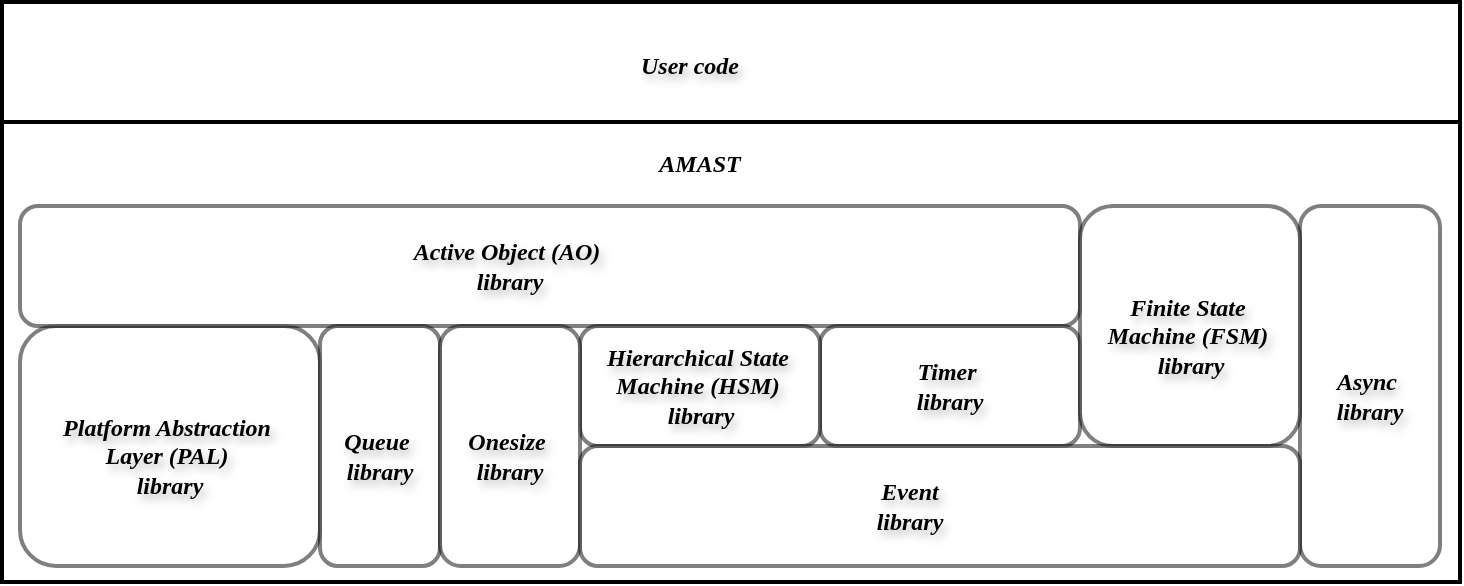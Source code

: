 <mxfile version="26.2.14">
  <diagram name="Page-1" id="IwW_IveIOJrHZqOf5t8q">
    <mxGraphModel dx="1426" dy="732" grid="0" gridSize="10" guides="1" tooltips="1" connect="1" arrows="1" fold="1" page="0" pageScale="1" pageWidth="850" pageHeight="1100" background="light-dark(#FFFFFF,#FFFFFF)" math="0" shadow="0">
      <root>
        <mxCell id="0" />
        <mxCell id="1" parent="0" />
        <mxCell id="K4rGlCH-nHGtxyMklkGN-1" value="" style="rounded=1;whiteSpace=wrap;html=1;fillColor=light-dark(#FFFFFF,#33FFFF);strokeColor=light-dark(#000000,#000000);fontFamily=Comic Sans MS;fontColor=light-dark(#000000,#000000);textShadow=1;fontStyle=3;fontSize=12;opacity=50;strokeWidth=2;" vertex="1" parent="1">
          <mxGeometry x="40" y="500" width="150" height="120" as="geometry" />
        </mxCell>
        <mxCell id="K4rGlCH-nHGtxyMklkGN-2" value="&lt;div&gt;Platform Abstraction&amp;nbsp;&lt;/div&gt;&lt;div&gt;Layer (PAL)&amp;nbsp;&lt;/div&gt;&lt;div&gt;library&lt;/div&gt;" style="text;strokeColor=none;align=center;fillColor=none;html=1;verticalAlign=middle;whiteSpace=wrap;rounded=1;fontFamily=Comic Sans MS;fontColor=light-dark(#000000,#000000);textShadow=1;fontStyle=3;fontSize=12;opacity=50;strokeWidth=2;" vertex="1" parent="1">
          <mxGeometry x="40" y="550" width="150" height="30" as="geometry" />
        </mxCell>
        <mxCell id="K4rGlCH-nHGtxyMklkGN-3" value="" style="rounded=1;whiteSpace=wrap;html=1;fillColor=light-dark(#FFFFFF,#FF0080);strokeColor=light-dark(#000000,#000000);fontFamily=Comic Sans MS;fontColor=light-dark(#000000,#000000);textShadow=1;fontStyle=3;fontSize=12;opacity=50;strokeWidth=2;" vertex="1" parent="1">
          <mxGeometry x="40" y="440" width="530" height="60" as="geometry" />
        </mxCell>
        <mxCell id="K4rGlCH-nHGtxyMklkGN-4" value="&lt;div&gt;Active Object (AO)&amp;nbsp;&lt;/div&gt;&lt;div&gt;library&lt;/div&gt;" style="text;strokeColor=none;align=center;fillColor=none;html=1;verticalAlign=middle;whiteSpace=wrap;rounded=1;fontFamily=Comic Sans MS;fontColor=light-dark(#000000,#000000);textShadow=1;fontStyle=3;fontSize=12;opacity=50;strokeWidth=2;" vertex="1" parent="1">
          <mxGeometry x="160" y="455" width="250" height="30" as="geometry" />
        </mxCell>
        <mxCell id="K4rGlCH-nHGtxyMklkGN-6" value="" style="rounded=1;whiteSpace=wrap;html=1;fillColor=light-dark(#FFFFFF,#F19C99);strokeColor=light-dark(#000000,#000000);fontFamily=Comic Sans MS;fontColor=light-dark(#000000,#000000);textShadow=1;fontStyle=3;fontSize=12;opacity=50;strokeWidth=2;" vertex="1" parent="1">
          <mxGeometry x="440" y="500" width="130" height="60" as="geometry" />
        </mxCell>
        <mxCell id="K4rGlCH-nHGtxyMklkGN-7" value="&lt;div&gt;Timer&amp;nbsp;&lt;/div&gt;&lt;div&gt;library&lt;/div&gt;" style="text;strokeColor=none;align=center;fillColor=none;html=1;verticalAlign=middle;whiteSpace=wrap;rounded=1;fontFamily=Comic Sans MS;fontColor=light-dark(#000000,#000000);textShadow=1;fontStyle=3;fontSize=12;opacity=50;strokeWidth=2;" vertex="1" parent="1">
          <mxGeometry x="480" y="515" width="50" height="30" as="geometry" />
        </mxCell>
        <mxCell id="K4rGlCH-nHGtxyMklkGN-10" value="" style="rounded=1;whiteSpace=wrap;html=1;fillColor=light-dark(#FFFFFF,#E5CCFF);strokeColor=light-dark(#000000,#000000);fontFamily=Comic Sans MS;fontColor=light-dark(#000000,#000000);textShadow=1;fontStyle=3;fontSize=12;opacity=50;strokeWidth=2;" vertex="1" parent="1">
          <mxGeometry x="320" y="500" width="120" height="60" as="geometry" />
        </mxCell>
        <mxCell id="K4rGlCH-nHGtxyMklkGN-11" value="&lt;div&gt;Hierarchical State&amp;nbsp;&lt;/div&gt;&lt;div&gt;Machine (HSM)&amp;nbsp;&lt;/div&gt;&lt;div&gt;library&lt;/div&gt;" style="text;strokeColor=none;align=center;fillColor=none;html=1;verticalAlign=middle;whiteSpace=wrap;rounded=1;fontFamily=Comic Sans MS;fontColor=light-dark(#000000,#000000);textShadow=1;fontStyle=3;fontSize=12;opacity=50;strokeWidth=2;" vertex="1" parent="1">
          <mxGeometry x="327.5" y="515" width="105" height="30" as="geometry" />
        </mxCell>
        <mxCell id="K4rGlCH-nHGtxyMklkGN-12" value="" style="rounded=1;whiteSpace=wrap;html=1;fillColor=light-dark(#FFFFFF,#CDA2BE);strokeColor=light-dark(#000000,#000000);fontFamily=Comic Sans MS;fontColor=light-dark(#000000,#000000);textShadow=1;fontStyle=3;fontSize=12;opacity=50;strokeWidth=2;" vertex="1" parent="1">
          <mxGeometry x="680" y="440" width="70" height="180" as="geometry" />
        </mxCell>
        <mxCell id="K4rGlCH-nHGtxyMklkGN-13" value="&lt;div&gt;Async&amp;nbsp;&lt;/div&gt;&lt;div&gt;library&lt;/div&gt;" style="text;strokeColor=none;align=center;fillColor=none;html=1;verticalAlign=middle;whiteSpace=wrap;rounded=1;fontFamily=Comic Sans MS;fontColor=light-dark(#000000,#000000);textShadow=1;fontStyle=3;fontSize=12;opacity=50;strokeWidth=2;" vertex="1" parent="1">
          <mxGeometry x="690" y="520" width="50" height="30" as="geometry" />
        </mxCell>
        <mxCell id="K4rGlCH-nHGtxyMklkGN-14" value="" style="rounded=1;whiteSpace=wrap;html=1;fillColor=light-dark(#FFFFFF,#B266FF);strokeColor=light-dark(#000000,#000000);fontFamily=Comic Sans MS;fontColor=light-dark(#000000,#000000);textShadow=1;fontStyle=3;fontSize=12;opacity=50;strokeWidth=2;" vertex="1" parent="1">
          <mxGeometry x="190" y="500" width="60" height="120" as="geometry" />
        </mxCell>
        <mxCell id="K4rGlCH-nHGtxyMklkGN-15" value="&lt;div&gt;Queue&amp;nbsp;&lt;/div&gt;&lt;div&gt;library&lt;/div&gt;" style="text;strokeColor=none;align=center;fillColor=none;html=1;verticalAlign=middle;whiteSpace=wrap;rounded=1;fontFamily=Comic Sans MS;fontColor=light-dark(#000000,#000000);textShadow=1;fontStyle=3;fontSize=12;opacity=50;strokeWidth=2;" vertex="1" parent="1">
          <mxGeometry x="190" y="550" width="60" height="30" as="geometry" />
        </mxCell>
        <mxCell id="K4rGlCH-nHGtxyMklkGN-16" value="" style="rounded=1;whiteSpace=wrap;html=1;fillColor=light-dark(#FFFFFF,#33FF99);strokeColor=light-dark(#000000,#000000);fontFamily=Comic Sans MS;fontColor=light-dark(#000000,#000000);textShadow=1;fontStyle=3;fontSize=12;opacity=50;strokeWidth=2;" vertex="1" parent="1">
          <mxGeometry x="250" y="500" width="70" height="120" as="geometry" />
        </mxCell>
        <mxCell id="K4rGlCH-nHGtxyMklkGN-17" value="&lt;div&gt;Onesize&amp;nbsp;&lt;/div&gt;&lt;div&gt;library &lt;/div&gt;" style="text;strokeColor=none;align=center;fillColor=none;html=1;verticalAlign=middle;whiteSpace=wrap;rounded=1;fontFamily=Comic Sans MS;fontColor=light-dark(#000000,#000000);textShadow=1;fontStyle=3;fontSize=12;opacity=50;strokeWidth=2;" vertex="1" parent="1">
          <mxGeometry x="250" y="550" width="70" height="30" as="geometry" />
        </mxCell>
        <mxCell id="K4rGlCH-nHGtxyMklkGN-18" value="" style="rounded=1;whiteSpace=wrap;html=1;fillColor=light-dark(#FFFFFF,#CCCC00);strokeColor=light-dark(#000000,#000000);fontFamily=Comic Sans MS;fontColor=light-dark(#000000,#000000);textShadow=1;fontStyle=3;fontSize=12;opacity=50;strokeWidth=2;" vertex="1" parent="1">
          <mxGeometry x="570" y="440" width="110" height="120" as="geometry" />
        </mxCell>
        <mxCell id="K4rGlCH-nHGtxyMklkGN-19" value="&lt;div&gt;Finite State&amp;nbsp;&lt;/div&gt;&lt;div&gt;Machine (FSM)&amp;nbsp;&lt;/div&gt;&lt;div&gt;library&lt;/div&gt;" style="text;strokeColor=none;align=center;fillColor=light-dark(#FFFFFF,#66FFFF);html=1;verticalAlign=middle;whiteSpace=wrap;rounded=1;fontFamily=Comic Sans MS;fontColor=light-dark(#000000,#000000);textShadow=1;fontStyle=3;fontSize=12;opacity=0;strokeWidth=2;" vertex="1" parent="1">
          <mxGeometry x="572.5" y="490" width="105" height="30" as="geometry" />
        </mxCell>
        <mxCell id="K4rGlCH-nHGtxyMklkGN-22" value="" style="rounded=0;whiteSpace=wrap;html=1;fillColor=light-dark(#FFFFFF,#A9C4EB);strokeColor=light-dark(#000000,#000000);fontFamily=Comic Sans MS;fontColor=#000000;textShadow=1;fontStyle=3;fontSize=12;glass=0;strokeWidth=2;" vertex="1" parent="1">
          <mxGeometry x="31" y="338" width="729" height="60" as="geometry" />
        </mxCell>
        <mxCell id="K4rGlCH-nHGtxyMklkGN-23" value="User code" style="text;align=center;html=1;verticalAlign=middle;whiteSpace=wrap;rounded=1;fontFamily=Comic Sans MS;fontColor=light-dark(#000000,#000000);textShadow=1;fontStyle=3;fontSize=12;glass=0;fillColor=none;strokeColor=none;" vertex="1" parent="1">
          <mxGeometry x="320" y="355" width="110" height="30" as="geometry" />
        </mxCell>
        <mxCell id="K4rGlCH-nHGtxyMklkGN-26" value="" style="rounded=1;whiteSpace=wrap;html=1;fillColor=light-dark(#FFFFFF,#007FFF);strokeColor=light-dark(#000000,#000000);fontFamily=Comic Sans MS;fontColor=light-dark(#000000,#000000);textShadow=1;fontStyle=3;fontSize=12;opacity=50;strokeWidth=2;" vertex="1" parent="1">
          <mxGeometry x="320" y="560" width="360" height="60" as="geometry" />
        </mxCell>
        <mxCell id="K4rGlCH-nHGtxyMklkGN-27" value="&lt;div&gt;Event&lt;/div&gt;&lt;div&gt;library&lt;/div&gt;" style="text;strokeColor=none;align=center;fillColor=light-dark(#FFFFFF,#007FFF);html=1;verticalAlign=middle;whiteSpace=wrap;rounded=1;fontFamily=Comic Sans MS;fontColor=light-dark(#000000,#000000);textShadow=1;fontStyle=3;fontSize=12;opacity=0;strokeWidth=2;" vertex="1" parent="1">
          <mxGeometry x="460" y="575" width="50" height="30" as="geometry" />
        </mxCell>
        <mxCell id="K4rGlCH-nHGtxyMklkGN-28" value="" style="rounded=0;whiteSpace=wrap;html=1;fillColor=none;strokeColor=light-dark(#000000,#000000);strokeWidth=2;" vertex="1" parent="1">
          <mxGeometry x="31" y="398" width="729" height="230" as="geometry" />
        </mxCell>
        <mxCell id="K4rGlCH-nHGtxyMklkGN-29" value="AMAST" style="text;strokeColor=none;align=center;fillColor=none;html=1;verticalAlign=middle;whiteSpace=wrap;rounded=0;fontStyle=3;fontFamily=Comic Sans MS;fontColor=light-dark(#000000,#000000);" vertex="1" parent="1">
          <mxGeometry x="350" y="404" width="60" height="30" as="geometry" />
        </mxCell>
      </root>
    </mxGraphModel>
  </diagram>
</mxfile>
